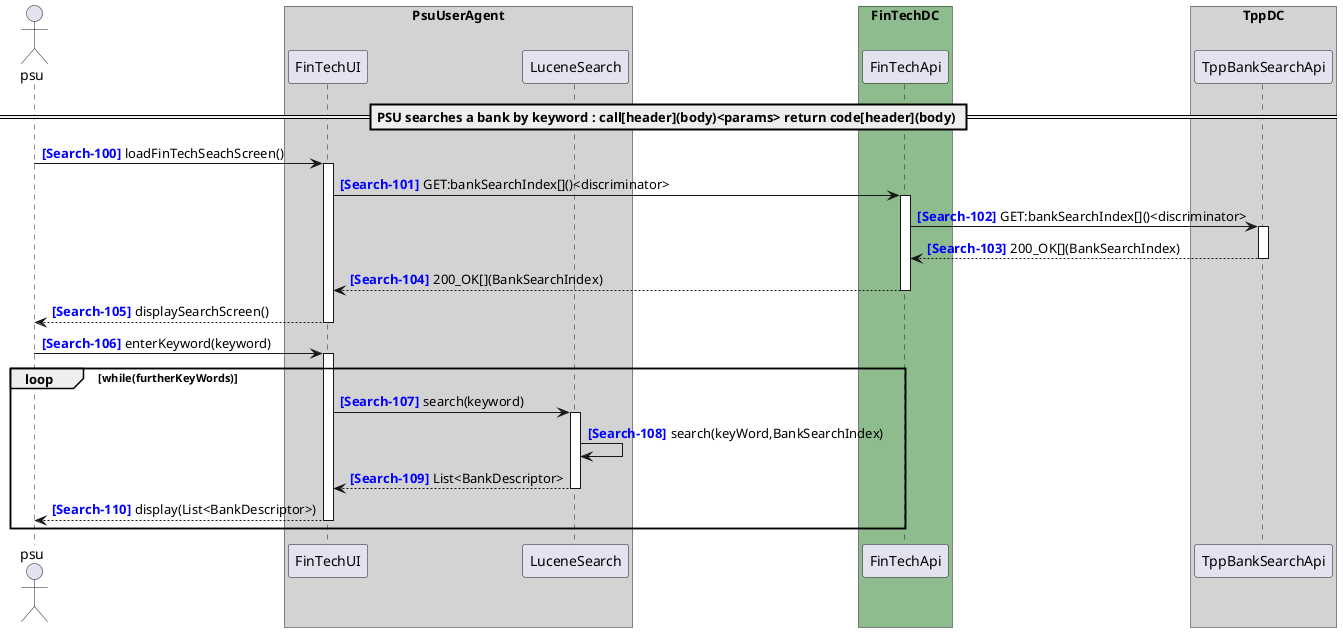 @startuml

autonumber 100 "<b><color blue>[Search-000]</color></b>"
actor psu

box "PsuUserAgent" #LightGray
    participant "FinTechUI" as FinTechUI
    participant "LuceneSearch" as LuceneSearch
    'participant "ConsentAuthorisationUI" as ConsentAuthorisationUI
    'participant "OnlineBankingUI" as OnlineBankingUI
end box
box "FinTechDC" #DarkSeaGreen
    participant "FinTechApi" as FinTechApi
end box
box "TppDC" #LightGray
    'participant "TppBankingApi" as TppBankingApi
    participant "TppBankSearchApi" as TppBankSearchApi
    'participant "ConsentAuthorisationApi" as ConsentAuthorisationApi

    'participant "RedirectSessionStoreApi" as RedirectSessionStoreApi
    'participant "BankingProtocolSelector" as BankingProtocolSelector
    'participant "BankingProtocol" as BankingProtocol
end box
box "AspspDC" #LightSkyBlue
	'participant "AspspBankingApi" as AspspBankingApi
    'participant "OnlineBankingApi" as OnlineBankingApi
end box

== PSU searches a bank by keyword : call[header](body)<params> return code[header](body) ==

psu -> FinTechUI ++ : loadFinTechSeachScreen()
FinTechUI -> FinTechApi ++ : GET:bankSearchIndex[]()<discriminator>
FinTechApi -> TppBankSearchApi ++ : GET:bankSearchIndex[]()<discriminator>
return 200_OK[](BankSearchIndex)
return 200_OK[](BankSearchIndex)
return displaySearchScreen()
psu -> FinTechUI ++ : enterKeyword(keyword)
loop while(furtherKeyWords)
FinTechUI -> LuceneSearch ++ : search(keyword)
LuceneSearch -> LuceneSearch : search(keyWord,BankSearchIndex)
return List<BankDescriptor>
return display(List<BankDescriptor>)
end
@enduml